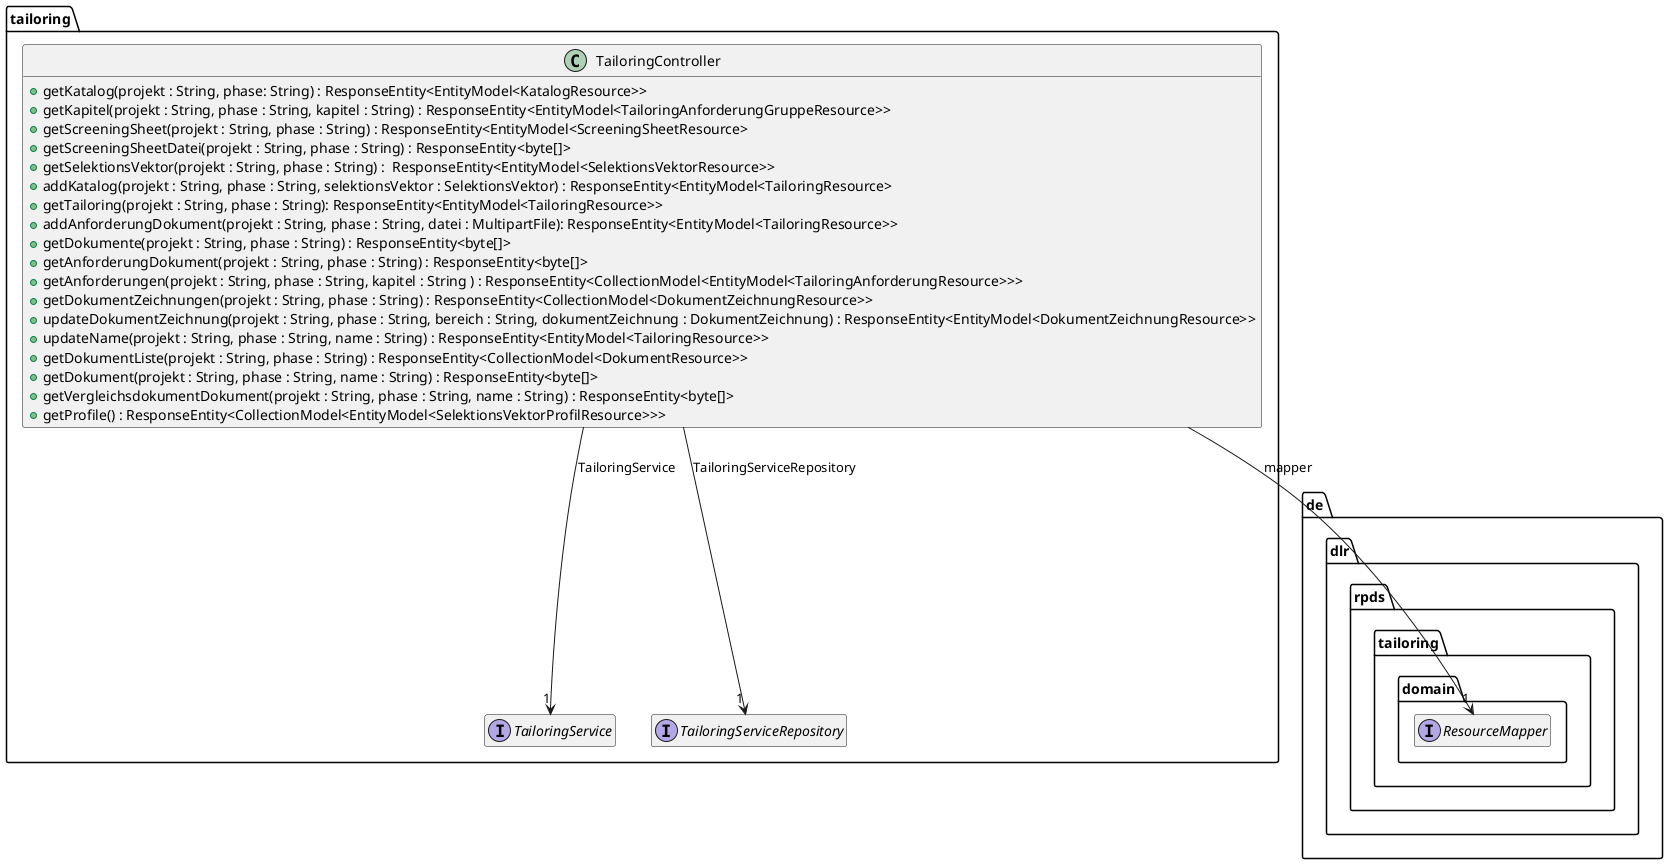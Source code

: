 @startuml
hide empty members

package de.dlr.rpds.tailoring {
    package domain {
        interface ResourceMapper
    }
}

package tailoring {


    interface TailoringService {
    }

    interface TailoringServiceRepository {
    }

    class TailoringController {
        +getKatalog(projekt : String, phase: String) : ResponseEntity<EntityModel<KatalogResource>>
        +getKapitel(projekt : String, phase : String, kapitel : String) : ResponseEntity<EntityModel<TailoringAnforderungGruppeResource>>
        +getScreeningSheet(projekt : String, phase : String) : ResponseEntity<EntityModel<ScreeningSheetResource>
        +getScreeningSheetDatei(projekt : String, phase : String) : ResponseEntity<byte[]>
        +getSelektionsVektor(projekt : String, phase : String) :  ResponseEntity<EntityModel<SelektionsVektorResource>>
        +addKatalog(projekt : String, phase : String, selektionsVektor : SelektionsVektor) : ResponseEntity<EntityModel<TailoringResource>
        +getTailoring(projekt : String, phase : String): ResponseEntity<EntityModel<TailoringResource>>
        +addAnforderungDokument(projekt : String, phase : String, datei : MultipartFile): ResponseEntity<EntityModel<TailoringResource>>
        +getDokumente(projekt : String, phase : String) : ResponseEntity<byte[]>
        +getAnforderungDokument(projekt : String, phase : String) : ResponseEntity<byte[]>
        +getAnforderungen(projekt : String, phase : String, kapitel : String ) : ResponseEntity<CollectionModel<EntityModel<TailoringAnforderungResource>>>
        +getDokumentZeichnungen(projekt : String, phase : String) : ResponseEntity<CollectionModel<DokumentZeichnungResource>>
        +updateDokumentZeichnung(projekt : String, phase : String, bereich : String, dokumentZeichnung : DokumentZeichnung) : ResponseEntity<EntityModel<DokumentZeichnungResource>>
        +updateName(projekt : String, phase : String, name : String) : ResponseEntity<EntityModel<TailoringResource>>
        +getDokumentListe(projekt : String, phase : String) : ResponseEntity<CollectionModel<DokumentResource>>
        +getDokument(projekt : String, phase : String, name : String) : ResponseEntity<byte[]>
        +getVergleichsdokumentDokument(projekt : String, phase : String, name : String) : ResponseEntity<byte[]>
        +getProfile() : ResponseEntity<CollectionModel<EntityModel<SelektionsVektorProfilResource>>>
    }


    TailoringController --> "1" ResourceMapper : mapper
    TailoringController --> "1" TailoringService : TailoringService
    TailoringController --> "1" TailoringServiceRepository : TailoringServiceRepository

}
@enduml